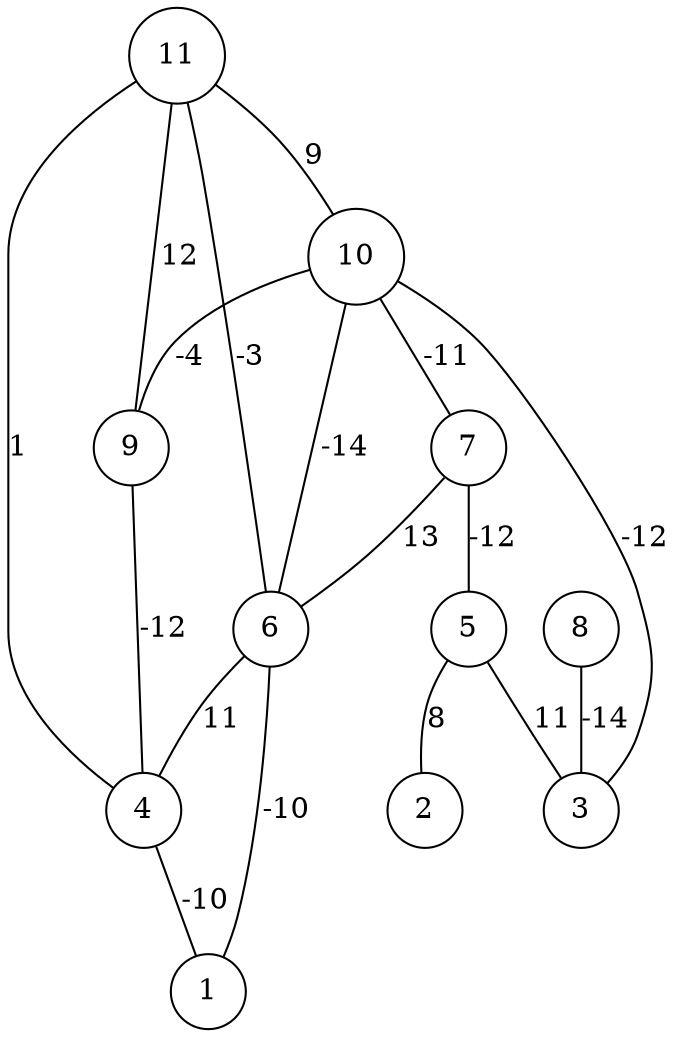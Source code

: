 graph { 
	 fontname="Helvetica,Arial,sans-serif" 
	 node [shape = circle]; 
	 11 -- 4 [label = "1"];
	 11 -- 6 [label = "-3"];
	 11 -- 9 [label = "12"];
	 11 -- 10 [label = "9"];
	 10 -- 3 [label = "-12"];
	 10 -- 6 [label = "-14"];
	 10 -- 7 [label = "-11"];
	 10 -- 9 [label = "-4"];
	 9 -- 4 [label = "-12"];
	 8 -- 3 [label = "-14"];
	 7 -- 5 [label = "-12"];
	 7 -- 6 [label = "13"];
	 6 -- 1 [label = "-10"];
	 6 -- 4 [label = "11"];
	 5 -- 2 [label = "8"];
	 5 -- 3 [label = "11"];
	 4 -- 1 [label = "-10"];
	 1;
	 2;
	 3;
	 4;
	 5;
	 6;
	 7;
	 8;
	 9;
	 10;
	 11;
}
